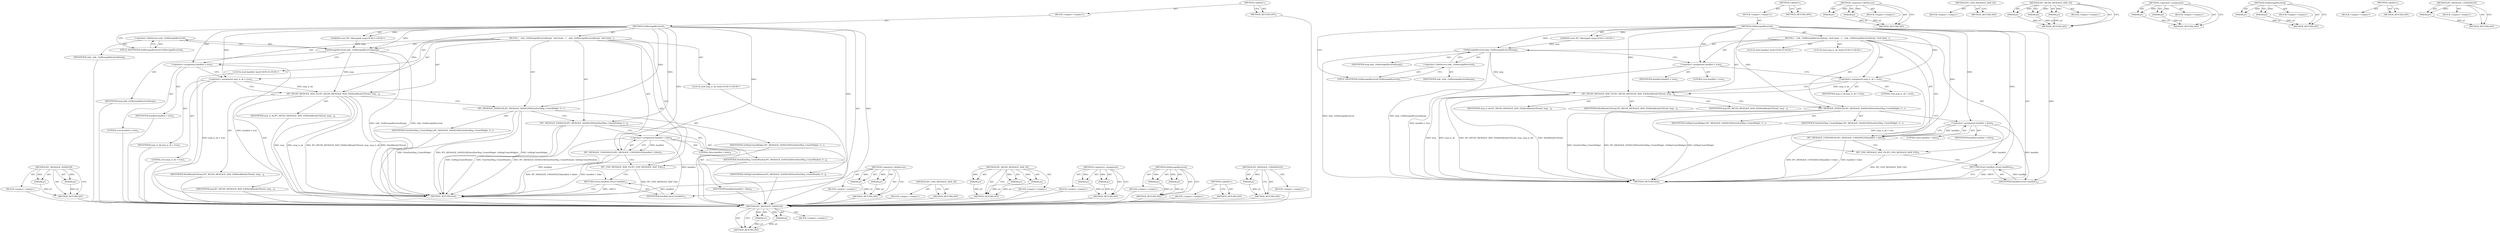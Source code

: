 digraph "IPC_MESSAGE_UNHANDLED" {
vulnerable_78 [label=<(METHOD,IPC_MESSAGE_HANDLER)>];
vulnerable_79 [label=<(PARAM,p1)>];
vulnerable_80 [label=<(PARAM,p2)>];
vulnerable_81 [label=<(BLOCK,&lt;empty&gt;,&lt;empty&gt;)>];
vulnerable_82 [label=<(METHOD_RETURN,ANY)>];
vulnerable_6 [label=<(METHOD,&lt;global&gt;)<SUB>1</SUB>>];
vulnerable_7 [label=<(BLOCK,&lt;empty&gt;,&lt;empty&gt;)<SUB>1</SUB>>];
vulnerable_8 [label=<(METHOD,OnMessageReceived)<SUB>1</SUB>>];
vulnerable_9 [label="<(PARAM,const IPC::Message&amp; msg)<SUB>1</SUB>>"];
vulnerable_10 [label=<(BLOCK,{
   sink_.OnMessageReceived(msg);

  bool hand...,{
   sink_.OnMessageReceived(msg);

  bool hand...)<SUB>1</SUB>>];
vulnerable_11 [label=<(OnMessageReceived,sink_.OnMessageReceived(msg))<SUB>2</SUB>>];
vulnerable_12 [label=<(&lt;operator&gt;.fieldAccess,sink_.OnMessageReceived)<SUB>2</SUB>>];
vulnerable_13 [label=<(IDENTIFIER,sink_,sink_.OnMessageReceived(msg))<SUB>2</SUB>>];
vulnerable_14 [label=<(FIELD_IDENTIFIER,OnMessageReceived,OnMessageReceived)<SUB>2</SUB>>];
vulnerable_15 [label=<(IDENTIFIER,msg,sink_.OnMessageReceived(msg))<SUB>2</SUB>>];
vulnerable_16 [label="<(LOCAL,bool handled: bool)<SUB>4</SUB>>"];
vulnerable_17 [label=<(&lt;operator&gt;.assignment,handled = true)<SUB>4</SUB>>];
vulnerable_18 [label=<(IDENTIFIER,handled,handled = true)<SUB>4</SUB>>];
vulnerable_19 [label=<(LITERAL,true,handled = true)<SUB>4</SUB>>];
vulnerable_20 [label="<(LOCAL,bool msg_is_ok: bool)<SUB>5</SUB>>"];
vulnerable_21 [label=<(&lt;operator&gt;.assignment,msg_is_ok = true)<SUB>5</SUB>>];
vulnerable_22 [label=<(IDENTIFIER,msg_is_ok,msg_is_ok = true)<SUB>5</SUB>>];
vulnerable_23 [label=<(LITERAL,true,msg_is_ok = true)<SUB>5</SUB>>];
vulnerable_24 [label=<(IPC_BEGIN_MESSAGE_MAP_EX,IPC_BEGIN_MESSAGE_MAP_EX(MockRenderThread, msg,...)<SUB>6</SUB>>];
vulnerable_25 [label=<(IDENTIFIER,MockRenderThread,IPC_BEGIN_MESSAGE_MAP_EX(MockRenderThread, msg,...)<SUB>6</SUB>>];
vulnerable_26 [label=<(IDENTIFIER,msg,IPC_BEGIN_MESSAGE_MAP_EX(MockRenderThread, msg,...)<SUB>6</SUB>>];
vulnerable_27 [label=<(IDENTIFIER,msg_is_ok,IPC_BEGIN_MESSAGE_MAP_EX(MockRenderThread, msg,...)<SUB>6</SUB>>];
vulnerable_28 [label=<(IPC_MESSAGE_HANDLER,IPC_MESSAGE_HANDLER(ViewHostMsg_CreateWidget, O...)<SUB>7</SUB>>];
vulnerable_29 [label=<(IDENTIFIER,ViewHostMsg_CreateWidget,IPC_MESSAGE_HANDLER(ViewHostMsg_CreateWidget, O...)<SUB>7</SUB>>];
vulnerable_30 [label=<(IDENTIFIER,OnMsgCreateWidget,IPC_MESSAGE_HANDLER(ViewHostMsg_CreateWidget, O...)<SUB>7</SUB>>];
vulnerable_31 [label=<(IPC_MESSAGE_UNHANDLED,IPC_MESSAGE_UNHANDLED(handled = false))<SUB>8</SUB>>];
vulnerable_32 [label=<(&lt;operator&gt;.assignment,handled = false)<SUB>8</SUB>>];
vulnerable_33 [label=<(IDENTIFIER,handled,handled = false)<SUB>8</SUB>>];
vulnerable_34 [label=<(LITERAL,false,handled = false)<SUB>8</SUB>>];
vulnerable_35 [label=<(IPC_END_MESSAGE_MAP_EX,IPC_END_MESSAGE_MAP_EX())<SUB>9</SUB>>];
vulnerable_36 [label=<(RETURN,return handled;,return handled;)<SUB>10</SUB>>];
vulnerable_37 [label=<(IDENTIFIER,handled,return handled;)<SUB>10</SUB>>];
vulnerable_38 [label=<(METHOD_RETURN,bool)<SUB>1</SUB>>];
vulnerable_40 [label=<(METHOD_RETURN,ANY)<SUB>1</SUB>>];
vulnerable_62 [label=<(METHOD,&lt;operator&gt;.fieldAccess)>];
vulnerable_63 [label=<(PARAM,p1)>];
vulnerable_64 [label=<(PARAM,p2)>];
vulnerable_65 [label=<(BLOCK,&lt;empty&gt;,&lt;empty&gt;)>];
vulnerable_66 [label=<(METHOD_RETURN,ANY)>];
vulnerable_87 [label=<(METHOD,IPC_END_MESSAGE_MAP_EX)>];
vulnerable_88 [label=<(BLOCK,&lt;empty&gt;,&lt;empty&gt;)>];
vulnerable_89 [label=<(METHOD_RETURN,ANY)>];
vulnerable_72 [label=<(METHOD,IPC_BEGIN_MESSAGE_MAP_EX)>];
vulnerable_73 [label=<(PARAM,p1)>];
vulnerable_74 [label=<(PARAM,p2)>];
vulnerable_75 [label=<(PARAM,p3)>];
vulnerable_76 [label=<(BLOCK,&lt;empty&gt;,&lt;empty&gt;)>];
vulnerable_77 [label=<(METHOD_RETURN,ANY)>];
vulnerable_67 [label=<(METHOD,&lt;operator&gt;.assignment)>];
vulnerable_68 [label=<(PARAM,p1)>];
vulnerable_69 [label=<(PARAM,p2)>];
vulnerable_70 [label=<(BLOCK,&lt;empty&gt;,&lt;empty&gt;)>];
vulnerable_71 [label=<(METHOD_RETURN,ANY)>];
vulnerable_57 [label=<(METHOD,OnMessageReceived)>];
vulnerable_58 [label=<(PARAM,p1)>];
vulnerable_59 [label=<(PARAM,p2)>];
vulnerable_60 [label=<(BLOCK,&lt;empty&gt;,&lt;empty&gt;)>];
vulnerable_61 [label=<(METHOD_RETURN,ANY)>];
vulnerable_51 [label=<(METHOD,&lt;global&gt;)<SUB>1</SUB>>];
vulnerable_52 [label=<(BLOCK,&lt;empty&gt;,&lt;empty&gt;)>];
vulnerable_53 [label=<(METHOD_RETURN,ANY)>];
vulnerable_83 [label=<(METHOD,IPC_MESSAGE_UNHANDLED)>];
vulnerable_84 [label=<(PARAM,p1)>];
vulnerable_85 [label=<(BLOCK,&lt;empty&gt;,&lt;empty&gt;)>];
vulnerable_86 [label=<(METHOD_RETURN,ANY)>];
fixed_81 [label=<(METHOD,IPC_MESSAGE_HANDLER)>];
fixed_82 [label=<(PARAM,p1)>];
fixed_83 [label=<(PARAM,p2)>];
fixed_84 [label=<(BLOCK,&lt;empty&gt;,&lt;empty&gt;)>];
fixed_85 [label=<(METHOD_RETURN,ANY)>];
fixed_6 [label=<(METHOD,&lt;global&gt;)<SUB>1</SUB>>];
fixed_7 [label=<(BLOCK,&lt;empty&gt;,&lt;empty&gt;)<SUB>1</SUB>>];
fixed_8 [label=<(METHOD,OnMessageReceived)<SUB>1</SUB>>];
fixed_9 [label="<(PARAM,const IPC::Message&amp; msg)<SUB>1</SUB>>"];
fixed_10 [label=<(BLOCK,{
   sink_.OnMessageReceived(msg);

  bool hand...,{
   sink_.OnMessageReceived(msg);

  bool hand...)<SUB>1</SUB>>];
fixed_11 [label=<(OnMessageReceived,sink_.OnMessageReceived(msg))<SUB>2</SUB>>];
fixed_12 [label=<(&lt;operator&gt;.fieldAccess,sink_.OnMessageReceived)<SUB>2</SUB>>];
fixed_13 [label=<(IDENTIFIER,sink_,sink_.OnMessageReceived(msg))<SUB>2</SUB>>];
fixed_14 [label=<(FIELD_IDENTIFIER,OnMessageReceived,OnMessageReceived)<SUB>2</SUB>>];
fixed_15 [label=<(IDENTIFIER,msg,sink_.OnMessageReceived(msg))<SUB>2</SUB>>];
fixed_16 [label="<(LOCAL,bool handled: bool)<SUB>4</SUB>>"];
fixed_17 [label=<(&lt;operator&gt;.assignment,handled = true)<SUB>4</SUB>>];
fixed_18 [label=<(IDENTIFIER,handled,handled = true)<SUB>4</SUB>>];
fixed_19 [label=<(LITERAL,true,handled = true)<SUB>4</SUB>>];
fixed_20 [label="<(LOCAL,bool msg_is_ok: bool)<SUB>5</SUB>>"];
fixed_21 [label=<(&lt;operator&gt;.assignment,msg_is_ok = true)<SUB>5</SUB>>];
fixed_22 [label=<(IDENTIFIER,msg_is_ok,msg_is_ok = true)<SUB>5</SUB>>];
fixed_23 [label=<(LITERAL,true,msg_is_ok = true)<SUB>5</SUB>>];
fixed_24 [label=<(IPC_BEGIN_MESSAGE_MAP_EX,IPC_BEGIN_MESSAGE_MAP_EX(MockRenderThread, msg,...)<SUB>6</SUB>>];
fixed_25 [label=<(IDENTIFIER,MockRenderThread,IPC_BEGIN_MESSAGE_MAP_EX(MockRenderThread, msg,...)<SUB>6</SUB>>];
fixed_26 [label=<(IDENTIFIER,msg,IPC_BEGIN_MESSAGE_MAP_EX(MockRenderThread, msg,...)<SUB>6</SUB>>];
fixed_27 [label=<(IDENTIFIER,msg_is_ok,IPC_BEGIN_MESSAGE_MAP_EX(MockRenderThread, msg,...)<SUB>6</SUB>>];
fixed_28 [label=<(IPC_MESSAGE_HANDLER,IPC_MESSAGE_HANDLER(ViewHostMsg_CreateWidget, O...)<SUB>7</SUB>>];
fixed_29 [label=<(IDENTIFIER,ViewHostMsg_CreateWidget,IPC_MESSAGE_HANDLER(ViewHostMsg_CreateWidget, O...)<SUB>7</SUB>>];
fixed_30 [label=<(IDENTIFIER,OnMsgCreateWidget,IPC_MESSAGE_HANDLER(ViewHostMsg_CreateWidget, O...)<SUB>7</SUB>>];
fixed_31 [label=<(IPC_MESSAGE_HANDLER,IPC_MESSAGE_HANDLER(ViewHostMsg_CreateWindow, O...)<SUB>8</SUB>>];
fixed_32 [label=<(IDENTIFIER,ViewHostMsg_CreateWindow,IPC_MESSAGE_HANDLER(ViewHostMsg_CreateWindow, O...)<SUB>8</SUB>>];
fixed_33 [label=<(IDENTIFIER,OnMsgCreateWindow,IPC_MESSAGE_HANDLER(ViewHostMsg_CreateWindow, O...)<SUB>8</SUB>>];
fixed_34 [label=<(IPC_MESSAGE_UNHANDLED,IPC_MESSAGE_UNHANDLED(handled = false))<SUB>9</SUB>>];
fixed_35 [label=<(&lt;operator&gt;.assignment,handled = false)<SUB>9</SUB>>];
fixed_36 [label=<(IDENTIFIER,handled,handled = false)<SUB>9</SUB>>];
fixed_37 [label=<(LITERAL,false,handled = false)<SUB>9</SUB>>];
fixed_38 [label=<(IPC_END_MESSAGE_MAP_EX,IPC_END_MESSAGE_MAP_EX())<SUB>10</SUB>>];
fixed_39 [label=<(RETURN,return handled;,return handled;)<SUB>11</SUB>>];
fixed_40 [label=<(IDENTIFIER,handled,return handled;)<SUB>11</SUB>>];
fixed_41 [label=<(METHOD_RETURN,bool)<SUB>1</SUB>>];
fixed_43 [label=<(METHOD_RETURN,ANY)<SUB>1</SUB>>];
fixed_65 [label=<(METHOD,&lt;operator&gt;.fieldAccess)>];
fixed_66 [label=<(PARAM,p1)>];
fixed_67 [label=<(PARAM,p2)>];
fixed_68 [label=<(BLOCK,&lt;empty&gt;,&lt;empty&gt;)>];
fixed_69 [label=<(METHOD_RETURN,ANY)>];
fixed_90 [label=<(METHOD,IPC_END_MESSAGE_MAP_EX)>];
fixed_91 [label=<(BLOCK,&lt;empty&gt;,&lt;empty&gt;)>];
fixed_92 [label=<(METHOD_RETURN,ANY)>];
fixed_75 [label=<(METHOD,IPC_BEGIN_MESSAGE_MAP_EX)>];
fixed_76 [label=<(PARAM,p1)>];
fixed_77 [label=<(PARAM,p2)>];
fixed_78 [label=<(PARAM,p3)>];
fixed_79 [label=<(BLOCK,&lt;empty&gt;,&lt;empty&gt;)>];
fixed_80 [label=<(METHOD_RETURN,ANY)>];
fixed_70 [label=<(METHOD,&lt;operator&gt;.assignment)>];
fixed_71 [label=<(PARAM,p1)>];
fixed_72 [label=<(PARAM,p2)>];
fixed_73 [label=<(BLOCK,&lt;empty&gt;,&lt;empty&gt;)>];
fixed_74 [label=<(METHOD_RETURN,ANY)>];
fixed_60 [label=<(METHOD,OnMessageReceived)>];
fixed_61 [label=<(PARAM,p1)>];
fixed_62 [label=<(PARAM,p2)>];
fixed_63 [label=<(BLOCK,&lt;empty&gt;,&lt;empty&gt;)>];
fixed_64 [label=<(METHOD_RETURN,ANY)>];
fixed_54 [label=<(METHOD,&lt;global&gt;)<SUB>1</SUB>>];
fixed_55 [label=<(BLOCK,&lt;empty&gt;,&lt;empty&gt;)>];
fixed_56 [label=<(METHOD_RETURN,ANY)>];
fixed_86 [label=<(METHOD,IPC_MESSAGE_UNHANDLED)>];
fixed_87 [label=<(PARAM,p1)>];
fixed_88 [label=<(BLOCK,&lt;empty&gt;,&lt;empty&gt;)>];
fixed_89 [label=<(METHOD_RETURN,ANY)>];
vulnerable_78 -> vulnerable_79  [key=0, label="AST: "];
vulnerable_78 -> vulnerable_79  [key=1, label="DDG: "];
vulnerable_78 -> vulnerable_81  [key=0, label="AST: "];
vulnerable_78 -> vulnerable_80  [key=0, label="AST: "];
vulnerable_78 -> vulnerable_80  [key=1, label="DDG: "];
vulnerable_78 -> vulnerable_82  [key=0, label="AST: "];
vulnerable_78 -> vulnerable_82  [key=1, label="CFG: "];
vulnerable_79 -> vulnerable_82  [key=0, label="DDG: p1"];
vulnerable_80 -> vulnerable_82  [key=0, label="DDG: p2"];
vulnerable_6 -> vulnerable_7  [key=0, label="AST: "];
vulnerable_6 -> vulnerable_40  [key=0, label="AST: "];
vulnerable_6 -> vulnerable_40  [key=1, label="CFG: "];
vulnerable_7 -> vulnerable_8  [key=0, label="AST: "];
vulnerable_8 -> vulnerable_9  [key=0, label="AST: "];
vulnerable_8 -> vulnerable_9  [key=1, label="DDG: "];
vulnerable_8 -> vulnerable_10  [key=0, label="AST: "];
vulnerable_8 -> vulnerable_38  [key=0, label="AST: "];
vulnerable_8 -> vulnerable_14  [key=0, label="CFG: "];
vulnerable_8 -> vulnerable_17  [key=0, label="DDG: "];
vulnerable_8 -> vulnerable_21  [key=0, label="DDG: "];
vulnerable_8 -> vulnerable_35  [key=0, label="DDG: "];
vulnerable_8 -> vulnerable_11  [key=0, label="DDG: "];
vulnerable_8 -> vulnerable_24  [key=0, label="DDG: "];
vulnerable_8 -> vulnerable_28  [key=0, label="DDG: "];
vulnerable_8 -> vulnerable_31  [key=0, label="DDG: "];
vulnerable_8 -> vulnerable_37  [key=0, label="DDG: "];
vulnerable_8 -> vulnerable_32  [key=0, label="DDG: "];
vulnerable_9 -> vulnerable_11  [key=0, label="DDG: msg"];
vulnerable_10 -> vulnerable_11  [key=0, label="AST: "];
vulnerable_10 -> vulnerable_16  [key=0, label="AST: "];
vulnerable_10 -> vulnerable_17  [key=0, label="AST: "];
vulnerable_10 -> vulnerable_20  [key=0, label="AST: "];
vulnerable_10 -> vulnerable_21  [key=0, label="AST: "];
vulnerable_10 -> vulnerable_24  [key=0, label="AST: "];
vulnerable_10 -> vulnerable_28  [key=0, label="AST: "];
vulnerable_10 -> vulnerable_31  [key=0, label="AST: "];
vulnerable_10 -> vulnerable_35  [key=0, label="AST: "];
vulnerable_10 -> vulnerable_36  [key=0, label="AST: "];
vulnerable_11 -> vulnerable_12  [key=0, label="AST: "];
vulnerable_11 -> vulnerable_15  [key=0, label="AST: "];
vulnerable_11 -> vulnerable_17  [key=0, label="CFG: "];
vulnerable_11 -> vulnerable_38  [key=0, label="DDG: sink_.OnMessageReceived"];
vulnerable_11 -> vulnerable_38  [key=1, label="DDG: sink_.OnMessageReceived(msg)"];
vulnerable_11 -> vulnerable_24  [key=0, label="DDG: msg"];
vulnerable_12 -> vulnerable_13  [key=0, label="AST: "];
vulnerable_12 -> vulnerable_14  [key=0, label="AST: "];
vulnerable_12 -> vulnerable_11  [key=0, label="CFG: "];
vulnerable_14 -> vulnerable_12  [key=0, label="CFG: "];
vulnerable_17 -> vulnerable_18  [key=0, label="AST: "];
vulnerable_17 -> vulnerable_19  [key=0, label="AST: "];
vulnerable_17 -> vulnerable_21  [key=0, label="CFG: "];
vulnerable_17 -> vulnerable_38  [key=0, label="DDG: handled = true"];
vulnerable_21 -> vulnerable_22  [key=0, label="AST: "];
vulnerable_21 -> vulnerable_23  [key=0, label="AST: "];
vulnerable_21 -> vulnerable_24  [key=0, label="CFG: "];
vulnerable_21 -> vulnerable_24  [key=1, label="DDG: msg_is_ok"];
vulnerable_21 -> vulnerable_38  [key=0, label="DDG: msg_is_ok = true"];
vulnerable_24 -> vulnerable_25  [key=0, label="AST: "];
vulnerable_24 -> vulnerable_26  [key=0, label="AST: "];
vulnerable_24 -> vulnerable_27  [key=0, label="AST: "];
vulnerable_24 -> vulnerable_28  [key=0, label="CFG: "];
vulnerable_24 -> vulnerable_38  [key=0, label="DDG: msg"];
vulnerable_24 -> vulnerable_38  [key=1, label="DDG: msg_is_ok"];
vulnerable_24 -> vulnerable_38  [key=2, label="DDG: IPC_BEGIN_MESSAGE_MAP_EX(MockRenderThread, msg, msg_is_ok)"];
vulnerable_24 -> vulnerable_38  [key=3, label="DDG: MockRenderThread"];
vulnerable_28 -> vulnerable_29  [key=0, label="AST: "];
vulnerable_28 -> vulnerable_30  [key=0, label="AST: "];
vulnerable_28 -> vulnerable_32  [key=0, label="CFG: "];
vulnerable_28 -> vulnerable_38  [key=0, label="DDG: ViewHostMsg_CreateWidget"];
vulnerable_28 -> vulnerable_38  [key=1, label="DDG: IPC_MESSAGE_HANDLER(ViewHostMsg_CreateWidget, OnMsgCreateWidget)"];
vulnerable_28 -> vulnerable_38  [key=2, label="DDG: OnMsgCreateWidget"];
vulnerable_31 -> vulnerable_32  [key=0, label="AST: "];
vulnerable_31 -> vulnerable_35  [key=0, label="CFG: "];
vulnerable_31 -> vulnerable_38  [key=0, label="DDG: handled = false"];
vulnerable_31 -> vulnerable_38  [key=1, label="DDG: IPC_MESSAGE_UNHANDLED(handled = false)"];
vulnerable_32 -> vulnerable_33  [key=0, label="AST: "];
vulnerable_32 -> vulnerable_34  [key=0, label="AST: "];
vulnerable_32 -> vulnerable_31  [key=0, label="CFG: "];
vulnerable_32 -> vulnerable_31  [key=1, label="DDG: handled"];
vulnerable_32 -> vulnerable_38  [key=0, label="DDG: handled"];
vulnerable_32 -> vulnerable_37  [key=0, label="DDG: handled"];
vulnerable_35 -> vulnerable_36  [key=0, label="CFG: "];
vulnerable_35 -> vulnerable_38  [key=0, label="DDG: IPC_END_MESSAGE_MAP_EX()"];
vulnerable_36 -> vulnerable_37  [key=0, label="AST: "];
vulnerable_36 -> vulnerable_38  [key=0, label="CFG: "];
vulnerable_36 -> vulnerable_38  [key=1, label="DDG: &lt;RET&gt;"];
vulnerable_37 -> vulnerable_36  [key=0, label="DDG: handled"];
vulnerable_62 -> vulnerable_63  [key=0, label="AST: "];
vulnerable_62 -> vulnerable_63  [key=1, label="DDG: "];
vulnerable_62 -> vulnerable_65  [key=0, label="AST: "];
vulnerable_62 -> vulnerable_64  [key=0, label="AST: "];
vulnerable_62 -> vulnerable_64  [key=1, label="DDG: "];
vulnerable_62 -> vulnerable_66  [key=0, label="AST: "];
vulnerable_62 -> vulnerable_66  [key=1, label="CFG: "];
vulnerable_63 -> vulnerable_66  [key=0, label="DDG: p1"];
vulnerable_64 -> vulnerable_66  [key=0, label="DDG: p2"];
vulnerable_87 -> vulnerable_88  [key=0, label="AST: "];
vulnerable_87 -> vulnerable_89  [key=0, label="AST: "];
vulnerable_87 -> vulnerable_89  [key=1, label="CFG: "];
vulnerable_72 -> vulnerable_73  [key=0, label="AST: "];
vulnerable_72 -> vulnerable_73  [key=1, label="DDG: "];
vulnerable_72 -> vulnerable_76  [key=0, label="AST: "];
vulnerable_72 -> vulnerable_74  [key=0, label="AST: "];
vulnerable_72 -> vulnerable_74  [key=1, label="DDG: "];
vulnerable_72 -> vulnerable_77  [key=0, label="AST: "];
vulnerable_72 -> vulnerable_77  [key=1, label="CFG: "];
vulnerable_72 -> vulnerable_75  [key=0, label="AST: "];
vulnerable_72 -> vulnerable_75  [key=1, label="DDG: "];
vulnerable_73 -> vulnerable_77  [key=0, label="DDG: p1"];
vulnerable_74 -> vulnerable_77  [key=0, label="DDG: p2"];
vulnerable_75 -> vulnerable_77  [key=0, label="DDG: p3"];
vulnerable_67 -> vulnerable_68  [key=0, label="AST: "];
vulnerable_67 -> vulnerable_68  [key=1, label="DDG: "];
vulnerable_67 -> vulnerable_70  [key=0, label="AST: "];
vulnerable_67 -> vulnerable_69  [key=0, label="AST: "];
vulnerable_67 -> vulnerable_69  [key=1, label="DDG: "];
vulnerable_67 -> vulnerable_71  [key=0, label="AST: "];
vulnerable_67 -> vulnerable_71  [key=1, label="CFG: "];
vulnerable_68 -> vulnerable_71  [key=0, label="DDG: p1"];
vulnerable_69 -> vulnerable_71  [key=0, label="DDG: p2"];
vulnerable_57 -> vulnerable_58  [key=0, label="AST: "];
vulnerable_57 -> vulnerable_58  [key=1, label="DDG: "];
vulnerable_57 -> vulnerable_60  [key=0, label="AST: "];
vulnerable_57 -> vulnerable_59  [key=0, label="AST: "];
vulnerable_57 -> vulnerable_59  [key=1, label="DDG: "];
vulnerable_57 -> vulnerable_61  [key=0, label="AST: "];
vulnerable_57 -> vulnerable_61  [key=1, label="CFG: "];
vulnerable_58 -> vulnerable_61  [key=0, label="DDG: p1"];
vulnerable_59 -> vulnerable_61  [key=0, label="DDG: p2"];
vulnerable_51 -> vulnerable_52  [key=0, label="AST: "];
vulnerable_51 -> vulnerable_53  [key=0, label="AST: "];
vulnerable_51 -> vulnerable_53  [key=1, label="CFG: "];
vulnerable_83 -> vulnerable_84  [key=0, label="AST: "];
vulnerable_83 -> vulnerable_84  [key=1, label="DDG: "];
vulnerable_83 -> vulnerable_85  [key=0, label="AST: "];
vulnerable_83 -> vulnerable_86  [key=0, label="AST: "];
vulnerable_83 -> vulnerable_86  [key=1, label="CFG: "];
vulnerable_84 -> vulnerable_86  [key=0, label="DDG: p1"];
fixed_81 -> fixed_82  [key=0, label="AST: "];
fixed_81 -> fixed_82  [key=1, label="DDG: "];
fixed_81 -> fixed_84  [key=0, label="AST: "];
fixed_81 -> fixed_83  [key=0, label="AST: "];
fixed_81 -> fixed_83  [key=1, label="DDG: "];
fixed_81 -> fixed_85  [key=0, label="AST: "];
fixed_81 -> fixed_85  [key=1, label="CFG: "];
fixed_82 -> fixed_85  [key=0, label="DDG: p1"];
fixed_83 -> fixed_85  [key=0, label="DDG: p2"];
fixed_84 -> vulnerable_78  [key=0];
fixed_85 -> vulnerable_78  [key=0];
fixed_6 -> fixed_7  [key=0, label="AST: "];
fixed_6 -> fixed_43  [key=0, label="AST: "];
fixed_6 -> fixed_43  [key=1, label="CFG: "];
fixed_7 -> fixed_8  [key=0, label="AST: "];
fixed_8 -> fixed_9  [key=0, label="AST: "];
fixed_8 -> fixed_9  [key=1, label="DDG: "];
fixed_8 -> fixed_10  [key=0, label="AST: "];
fixed_8 -> fixed_41  [key=0, label="AST: "];
fixed_8 -> fixed_14  [key=0, label="CFG: "];
fixed_8 -> fixed_17  [key=0, label="DDG: "];
fixed_8 -> fixed_21  [key=0, label="DDG: "];
fixed_8 -> fixed_38  [key=0, label="DDG: "];
fixed_8 -> fixed_11  [key=0, label="DDG: "];
fixed_8 -> fixed_24  [key=0, label="DDG: "];
fixed_8 -> fixed_28  [key=0, label="DDG: "];
fixed_8 -> fixed_31  [key=0, label="DDG: "];
fixed_8 -> fixed_34  [key=0, label="DDG: "];
fixed_8 -> fixed_40  [key=0, label="DDG: "];
fixed_8 -> fixed_35  [key=0, label="DDG: "];
fixed_9 -> fixed_11  [key=0, label="DDG: msg"];
fixed_10 -> fixed_11  [key=0, label="AST: "];
fixed_10 -> fixed_16  [key=0, label="AST: "];
fixed_10 -> fixed_17  [key=0, label="AST: "];
fixed_10 -> fixed_20  [key=0, label="AST: "];
fixed_10 -> fixed_21  [key=0, label="AST: "];
fixed_10 -> fixed_24  [key=0, label="AST: "];
fixed_10 -> fixed_28  [key=0, label="AST: "];
fixed_10 -> fixed_31  [key=0, label="AST: "];
fixed_10 -> fixed_34  [key=0, label="AST: "];
fixed_10 -> fixed_38  [key=0, label="AST: "];
fixed_10 -> fixed_39  [key=0, label="AST: "];
fixed_11 -> fixed_12  [key=0, label="AST: "];
fixed_11 -> fixed_15  [key=0, label="AST: "];
fixed_11 -> fixed_17  [key=0, label="CFG: "];
fixed_11 -> fixed_41  [key=0, label="DDG: sink_.OnMessageReceived"];
fixed_11 -> fixed_41  [key=1, label="DDG: sink_.OnMessageReceived(msg)"];
fixed_11 -> fixed_24  [key=0, label="DDG: msg"];
fixed_12 -> fixed_13  [key=0, label="AST: "];
fixed_12 -> fixed_14  [key=0, label="AST: "];
fixed_12 -> fixed_11  [key=0, label="CFG: "];
fixed_13 -> vulnerable_78  [key=0];
fixed_14 -> fixed_12  [key=0, label="CFG: "];
fixed_15 -> vulnerable_78  [key=0];
fixed_16 -> vulnerable_78  [key=0];
fixed_17 -> fixed_18  [key=0, label="AST: "];
fixed_17 -> fixed_19  [key=0, label="AST: "];
fixed_17 -> fixed_21  [key=0, label="CFG: "];
fixed_17 -> fixed_41  [key=0, label="DDG: handled = true"];
fixed_18 -> vulnerable_78  [key=0];
fixed_19 -> vulnerable_78  [key=0];
fixed_20 -> vulnerable_78  [key=0];
fixed_21 -> fixed_22  [key=0, label="AST: "];
fixed_21 -> fixed_23  [key=0, label="AST: "];
fixed_21 -> fixed_24  [key=0, label="CFG: "];
fixed_21 -> fixed_24  [key=1, label="DDG: msg_is_ok"];
fixed_21 -> fixed_41  [key=0, label="DDG: msg_is_ok = true"];
fixed_22 -> vulnerable_78  [key=0];
fixed_23 -> vulnerable_78  [key=0];
fixed_24 -> fixed_25  [key=0, label="AST: "];
fixed_24 -> fixed_26  [key=0, label="AST: "];
fixed_24 -> fixed_27  [key=0, label="AST: "];
fixed_24 -> fixed_28  [key=0, label="CFG: "];
fixed_24 -> fixed_41  [key=0, label="DDG: msg"];
fixed_24 -> fixed_41  [key=1, label="DDG: msg_is_ok"];
fixed_24 -> fixed_41  [key=2, label="DDG: IPC_BEGIN_MESSAGE_MAP_EX(MockRenderThread, msg, msg_is_ok)"];
fixed_24 -> fixed_41  [key=3, label="DDG: MockRenderThread"];
fixed_25 -> vulnerable_78  [key=0];
fixed_26 -> vulnerable_78  [key=0];
fixed_27 -> vulnerable_78  [key=0];
fixed_28 -> fixed_29  [key=0, label="AST: "];
fixed_28 -> fixed_30  [key=0, label="AST: "];
fixed_28 -> fixed_31  [key=0, label="CFG: "];
fixed_28 -> fixed_41  [key=0, label="DDG: ViewHostMsg_CreateWidget"];
fixed_28 -> fixed_41  [key=1, label="DDG: IPC_MESSAGE_HANDLER(ViewHostMsg_CreateWidget, OnMsgCreateWidget)"];
fixed_28 -> fixed_41  [key=2, label="DDG: OnMsgCreateWidget"];
fixed_29 -> vulnerable_78  [key=0];
fixed_30 -> vulnerable_78  [key=0];
fixed_31 -> fixed_32  [key=0, label="AST: "];
fixed_31 -> fixed_33  [key=0, label="AST: "];
fixed_31 -> fixed_35  [key=0, label="CFG: "];
fixed_31 -> fixed_41  [key=0, label="DDG: ViewHostMsg_CreateWindow"];
fixed_31 -> fixed_41  [key=1, label="DDG: IPC_MESSAGE_HANDLER(ViewHostMsg_CreateWindow, OnMsgCreateWindow)"];
fixed_31 -> fixed_41  [key=2, label="DDG: OnMsgCreateWindow"];
fixed_32 -> vulnerable_78  [key=0];
fixed_33 -> vulnerable_78  [key=0];
fixed_34 -> fixed_35  [key=0, label="AST: "];
fixed_34 -> fixed_38  [key=0, label="CFG: "];
fixed_34 -> fixed_41  [key=0, label="DDG: handled = false"];
fixed_34 -> fixed_41  [key=1, label="DDG: IPC_MESSAGE_UNHANDLED(handled = false)"];
fixed_35 -> fixed_36  [key=0, label="AST: "];
fixed_35 -> fixed_37  [key=0, label="AST: "];
fixed_35 -> fixed_34  [key=0, label="CFG: "];
fixed_35 -> fixed_34  [key=1, label="DDG: handled"];
fixed_35 -> fixed_41  [key=0, label="DDG: handled"];
fixed_35 -> fixed_40  [key=0, label="DDG: handled"];
fixed_36 -> vulnerable_78  [key=0];
fixed_37 -> vulnerable_78  [key=0];
fixed_38 -> fixed_39  [key=0, label="CFG: "];
fixed_38 -> fixed_41  [key=0, label="DDG: IPC_END_MESSAGE_MAP_EX()"];
fixed_39 -> fixed_40  [key=0, label="AST: "];
fixed_39 -> fixed_41  [key=0, label="CFG: "];
fixed_39 -> fixed_41  [key=1, label="DDG: &lt;RET&gt;"];
fixed_40 -> fixed_39  [key=0, label="DDG: handled"];
fixed_41 -> vulnerable_78  [key=0];
fixed_43 -> vulnerable_78  [key=0];
fixed_65 -> fixed_66  [key=0, label="AST: "];
fixed_65 -> fixed_66  [key=1, label="DDG: "];
fixed_65 -> fixed_68  [key=0, label="AST: "];
fixed_65 -> fixed_67  [key=0, label="AST: "];
fixed_65 -> fixed_67  [key=1, label="DDG: "];
fixed_65 -> fixed_69  [key=0, label="AST: "];
fixed_65 -> fixed_69  [key=1, label="CFG: "];
fixed_66 -> fixed_69  [key=0, label="DDG: p1"];
fixed_67 -> fixed_69  [key=0, label="DDG: p2"];
fixed_68 -> vulnerable_78  [key=0];
fixed_69 -> vulnerable_78  [key=0];
fixed_90 -> fixed_91  [key=0, label="AST: "];
fixed_90 -> fixed_92  [key=0, label="AST: "];
fixed_90 -> fixed_92  [key=1, label="CFG: "];
fixed_91 -> vulnerable_78  [key=0];
fixed_92 -> vulnerable_78  [key=0];
fixed_75 -> fixed_76  [key=0, label="AST: "];
fixed_75 -> fixed_76  [key=1, label="DDG: "];
fixed_75 -> fixed_79  [key=0, label="AST: "];
fixed_75 -> fixed_77  [key=0, label="AST: "];
fixed_75 -> fixed_77  [key=1, label="DDG: "];
fixed_75 -> fixed_80  [key=0, label="AST: "];
fixed_75 -> fixed_80  [key=1, label="CFG: "];
fixed_75 -> fixed_78  [key=0, label="AST: "];
fixed_75 -> fixed_78  [key=1, label="DDG: "];
fixed_76 -> fixed_80  [key=0, label="DDG: p1"];
fixed_77 -> fixed_80  [key=0, label="DDG: p2"];
fixed_78 -> fixed_80  [key=0, label="DDG: p3"];
fixed_79 -> vulnerable_78  [key=0];
fixed_80 -> vulnerable_78  [key=0];
fixed_70 -> fixed_71  [key=0, label="AST: "];
fixed_70 -> fixed_71  [key=1, label="DDG: "];
fixed_70 -> fixed_73  [key=0, label="AST: "];
fixed_70 -> fixed_72  [key=0, label="AST: "];
fixed_70 -> fixed_72  [key=1, label="DDG: "];
fixed_70 -> fixed_74  [key=0, label="AST: "];
fixed_70 -> fixed_74  [key=1, label="CFG: "];
fixed_71 -> fixed_74  [key=0, label="DDG: p1"];
fixed_72 -> fixed_74  [key=0, label="DDG: p2"];
fixed_73 -> vulnerable_78  [key=0];
fixed_74 -> vulnerable_78  [key=0];
fixed_60 -> fixed_61  [key=0, label="AST: "];
fixed_60 -> fixed_61  [key=1, label="DDG: "];
fixed_60 -> fixed_63  [key=0, label="AST: "];
fixed_60 -> fixed_62  [key=0, label="AST: "];
fixed_60 -> fixed_62  [key=1, label="DDG: "];
fixed_60 -> fixed_64  [key=0, label="AST: "];
fixed_60 -> fixed_64  [key=1, label="CFG: "];
fixed_61 -> fixed_64  [key=0, label="DDG: p1"];
fixed_62 -> fixed_64  [key=0, label="DDG: p2"];
fixed_63 -> vulnerable_78  [key=0];
fixed_64 -> vulnerable_78  [key=0];
fixed_54 -> fixed_55  [key=0, label="AST: "];
fixed_54 -> fixed_56  [key=0, label="AST: "];
fixed_54 -> fixed_56  [key=1, label="CFG: "];
fixed_55 -> vulnerable_78  [key=0];
fixed_56 -> vulnerable_78  [key=0];
fixed_86 -> fixed_87  [key=0, label="AST: "];
fixed_86 -> fixed_87  [key=1, label="DDG: "];
fixed_86 -> fixed_88  [key=0, label="AST: "];
fixed_86 -> fixed_89  [key=0, label="AST: "];
fixed_86 -> fixed_89  [key=1, label="CFG: "];
fixed_87 -> fixed_89  [key=0, label="DDG: p1"];
fixed_88 -> vulnerable_78  [key=0];
fixed_89 -> vulnerable_78  [key=0];
}
